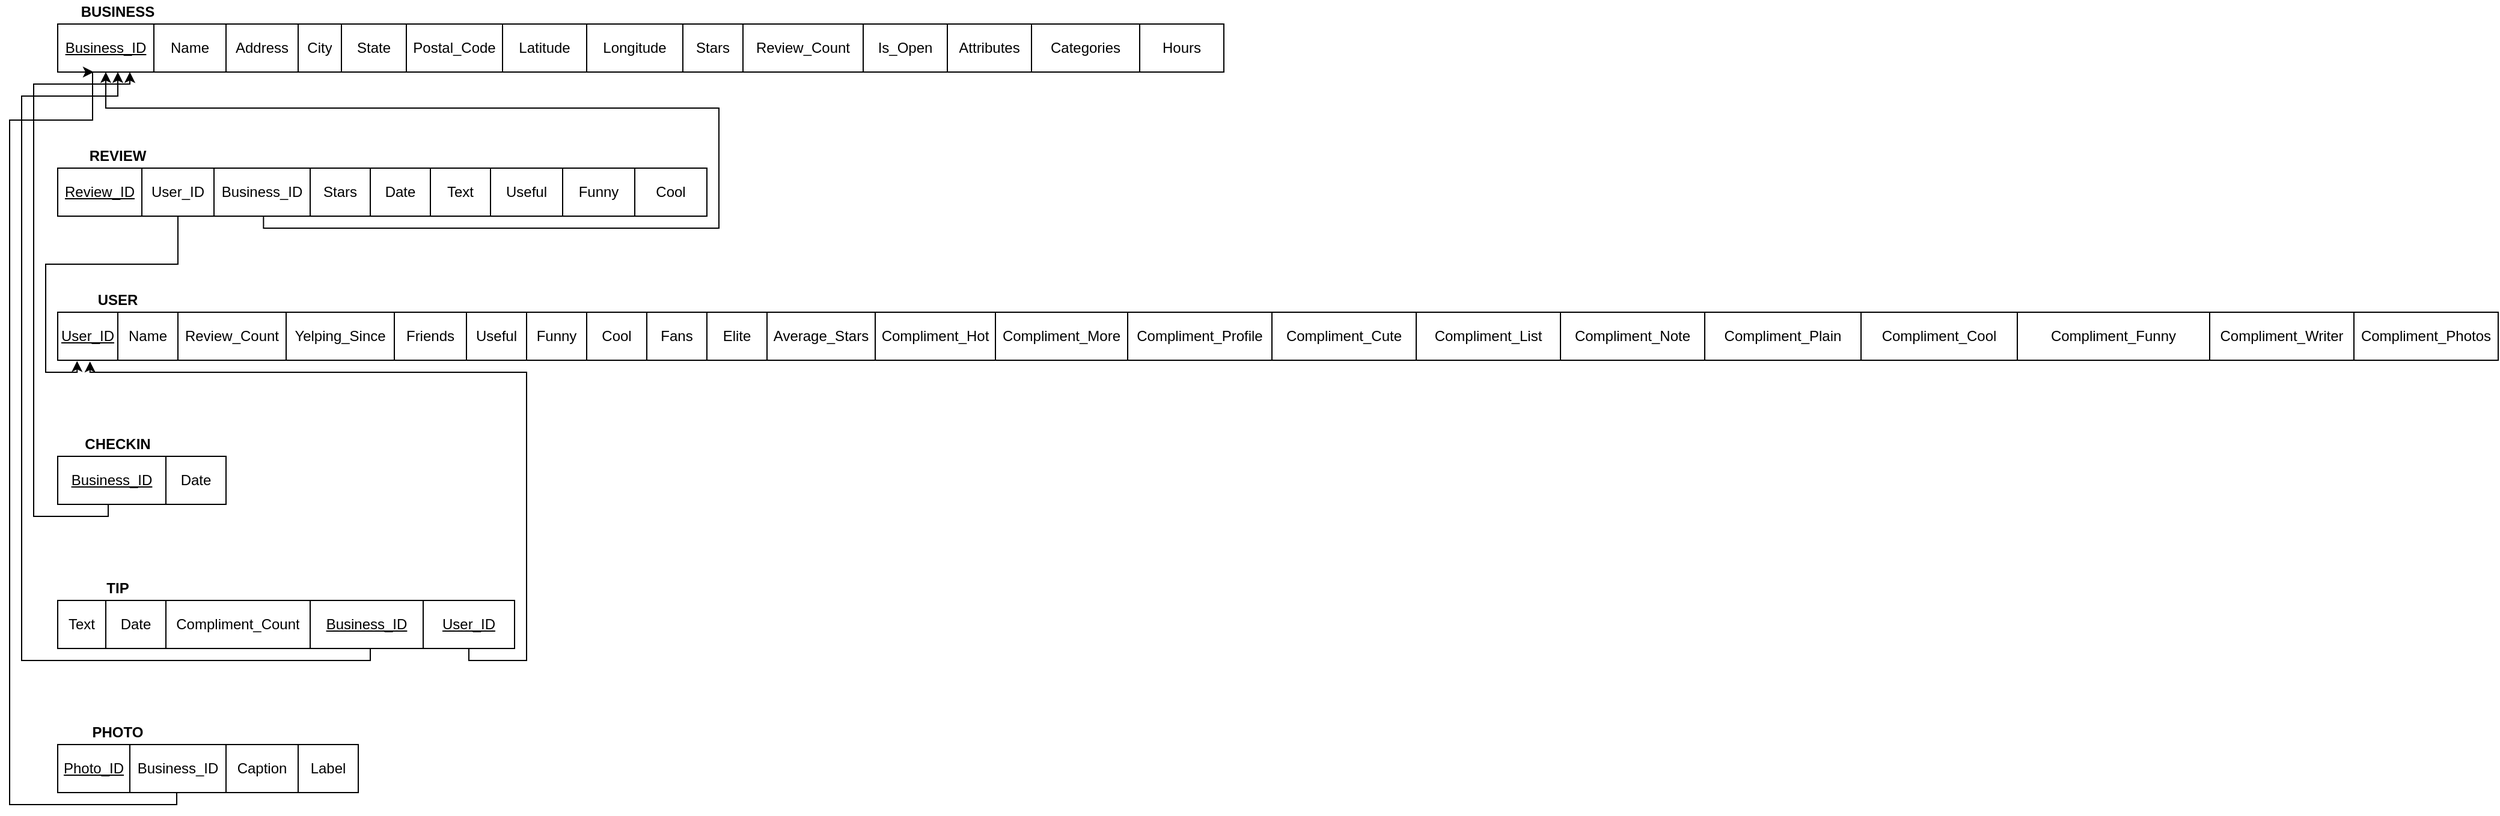 <mxfile version="17.4.5" type="device"><diagram id="R2lEEEUBdFMjLlhIrx00" name="Page-1"><mxGraphModel dx="1021" dy="567" grid="1" gridSize="10" guides="1" tooltips="1" connect="1" arrows="1" fold="1" page="1" pageScale="1" pageWidth="850" pageHeight="1100" math="0" shadow="0" extFonts="Permanent Marker^https://fonts.googleapis.com/css?family=Permanent+Marker"><root><mxCell id="0"/><mxCell id="1" parent="0"/><mxCell id="xkgNO_w2YSWqpj7G3Y11-32" value="" style="shape=table;startSize=0;container=1;collapsible=0;childLayout=tableLayout;" vertex="1" parent="1"><mxGeometry x="50" y="40" width="970" height="40" as="geometry"/></mxCell><mxCell id="xkgNO_w2YSWqpj7G3Y11-33" value="" style="shape=tableRow;horizontal=0;startSize=0;swimlaneHead=0;swimlaneBody=0;top=0;left=0;bottom=0;right=0;collapsible=0;dropTarget=0;fillColor=none;points=[[0,0.5],[1,0.5]];portConstraint=eastwest;" vertex="1" parent="xkgNO_w2YSWqpj7G3Y11-32"><mxGeometry width="970" height="40" as="geometry"/></mxCell><mxCell id="xkgNO_w2YSWqpj7G3Y11-34" value="&lt;u&gt;Business_ID&lt;/u&gt;" style="shape=partialRectangle;html=1;whiteSpace=wrap;connectable=0;overflow=hidden;fillColor=none;top=0;left=0;bottom=0;right=0;pointerEvents=1;" vertex="1" parent="xkgNO_w2YSWqpj7G3Y11-33"><mxGeometry width="80" height="40" as="geometry"><mxRectangle width="80" height="40" as="alternateBounds"/></mxGeometry></mxCell><mxCell id="xkgNO_w2YSWqpj7G3Y11-35" value="Name" style="shape=partialRectangle;html=1;whiteSpace=wrap;connectable=0;overflow=hidden;fillColor=none;top=0;left=0;bottom=0;right=0;pointerEvents=1;" vertex="1" parent="xkgNO_w2YSWqpj7G3Y11-33"><mxGeometry x="80" width="60" height="40" as="geometry"><mxRectangle width="60" height="40" as="alternateBounds"/></mxGeometry></mxCell><mxCell id="xkgNO_w2YSWqpj7G3Y11-36" value="Address" style="shape=partialRectangle;html=1;whiteSpace=wrap;connectable=0;overflow=hidden;fillColor=none;top=0;left=0;bottom=0;right=0;pointerEvents=1;" vertex="1" parent="xkgNO_w2YSWqpj7G3Y11-33"><mxGeometry x="140" width="60" height="40" as="geometry"><mxRectangle width="60" height="40" as="alternateBounds"/></mxGeometry></mxCell><mxCell id="xkgNO_w2YSWqpj7G3Y11-37" value="City" style="shape=partialRectangle;html=1;whiteSpace=wrap;connectable=0;overflow=hidden;fillColor=none;top=0;left=0;bottom=0;right=0;pointerEvents=1;" vertex="1" parent="xkgNO_w2YSWqpj7G3Y11-33"><mxGeometry x="200" width="36" height="40" as="geometry"><mxRectangle width="36" height="40" as="alternateBounds"/></mxGeometry></mxCell><mxCell id="xkgNO_w2YSWqpj7G3Y11-38" value="State" style="shape=partialRectangle;html=1;whiteSpace=wrap;connectable=0;overflow=hidden;fillColor=none;top=0;left=0;bottom=0;right=0;pointerEvents=1;" vertex="1" parent="xkgNO_w2YSWqpj7G3Y11-33"><mxGeometry x="236" width="54" height="40" as="geometry"><mxRectangle width="54" height="40" as="alternateBounds"/></mxGeometry></mxCell><mxCell id="xkgNO_w2YSWqpj7G3Y11-39" value="Postal_Code" style="shape=partialRectangle;html=1;whiteSpace=wrap;connectable=0;overflow=hidden;fillColor=none;top=0;left=0;bottom=0;right=0;pointerEvents=1;" vertex="1" parent="xkgNO_w2YSWqpj7G3Y11-33"><mxGeometry x="290" width="80" height="40" as="geometry"><mxRectangle width="80" height="40" as="alternateBounds"/></mxGeometry></mxCell><mxCell id="xkgNO_w2YSWqpj7G3Y11-40" value="Latitude" style="shape=partialRectangle;html=1;whiteSpace=wrap;connectable=0;overflow=hidden;fillColor=none;top=0;left=0;bottom=0;right=0;pointerEvents=1;" vertex="1" parent="xkgNO_w2YSWqpj7G3Y11-33"><mxGeometry x="370" width="70" height="40" as="geometry"><mxRectangle width="70" height="40" as="alternateBounds"/></mxGeometry></mxCell><mxCell id="xkgNO_w2YSWqpj7G3Y11-41" value="Longitude" style="shape=partialRectangle;html=1;whiteSpace=wrap;connectable=0;overflow=hidden;fillColor=none;top=0;left=0;bottom=0;right=0;pointerEvents=1;" vertex="1" parent="xkgNO_w2YSWqpj7G3Y11-33"><mxGeometry x="440" width="80" height="40" as="geometry"><mxRectangle width="80" height="40" as="alternateBounds"/></mxGeometry></mxCell><mxCell id="xkgNO_w2YSWqpj7G3Y11-42" value="Stars" style="shape=partialRectangle;html=1;whiteSpace=wrap;connectable=0;overflow=hidden;fillColor=none;top=0;left=0;bottom=0;right=0;pointerEvents=1;" vertex="1" parent="xkgNO_w2YSWqpj7G3Y11-33"><mxGeometry x="520" width="50" height="40" as="geometry"><mxRectangle width="50" height="40" as="alternateBounds"/></mxGeometry></mxCell><mxCell id="xkgNO_w2YSWqpj7G3Y11-43" value="Review_Count" style="shape=partialRectangle;html=1;whiteSpace=wrap;connectable=0;overflow=hidden;fillColor=none;top=0;left=0;bottom=0;right=0;pointerEvents=1;" vertex="1" parent="xkgNO_w2YSWqpj7G3Y11-33"><mxGeometry x="570" width="100" height="40" as="geometry"><mxRectangle width="100" height="40" as="alternateBounds"/></mxGeometry></mxCell><mxCell id="xkgNO_w2YSWqpj7G3Y11-44" value="Is_Open" style="shape=partialRectangle;html=1;whiteSpace=wrap;connectable=0;overflow=hidden;fillColor=none;top=0;left=0;bottom=0;right=0;pointerEvents=1;" vertex="1" parent="xkgNO_w2YSWqpj7G3Y11-33"><mxGeometry x="670" width="70" height="40" as="geometry"><mxRectangle width="70" height="40" as="alternateBounds"/></mxGeometry></mxCell><mxCell id="xkgNO_w2YSWqpj7G3Y11-45" value="Attributes" style="shape=partialRectangle;html=1;whiteSpace=wrap;connectable=0;overflow=hidden;fillColor=none;top=0;left=0;bottom=0;right=0;pointerEvents=1;" vertex="1" parent="xkgNO_w2YSWqpj7G3Y11-33"><mxGeometry x="740" width="70" height="40" as="geometry"><mxRectangle width="70" height="40" as="alternateBounds"/></mxGeometry></mxCell><mxCell id="xkgNO_w2YSWqpj7G3Y11-46" value="Categories" style="shape=partialRectangle;html=1;whiteSpace=wrap;connectable=0;overflow=hidden;fillColor=none;top=0;left=0;bottom=0;right=0;pointerEvents=1;" vertex="1" parent="xkgNO_w2YSWqpj7G3Y11-33"><mxGeometry x="810" width="90" height="40" as="geometry"><mxRectangle width="90" height="40" as="alternateBounds"/></mxGeometry></mxCell><mxCell id="xkgNO_w2YSWqpj7G3Y11-47" value="Hours" style="shape=partialRectangle;html=1;whiteSpace=wrap;connectable=0;overflow=hidden;fillColor=none;top=0;left=0;bottom=0;right=0;pointerEvents=1;" vertex="1" parent="xkgNO_w2YSWqpj7G3Y11-33"><mxGeometry x="900" width="70" height="40" as="geometry"><mxRectangle width="70" height="40" as="alternateBounds"/></mxGeometry></mxCell><mxCell id="xkgNO_w2YSWqpj7G3Y11-48" value="&lt;b&gt;BUSINESS&lt;/b&gt;" style="text;html=1;strokeColor=none;fillColor=none;align=center;verticalAlign=middle;whiteSpace=wrap;rounded=0;" vertex="1" parent="1"><mxGeometry x="50" y="20" width="100" height="20" as="geometry"/></mxCell><mxCell id="xkgNO_w2YSWqpj7G3Y11-49" value="&lt;b&gt;REVIEW&lt;/b&gt;" style="text;html=1;strokeColor=none;fillColor=none;align=center;verticalAlign=middle;whiteSpace=wrap;rounded=0;" vertex="1" parent="1"><mxGeometry x="50" y="140" width="100" height="20" as="geometry"/></mxCell><mxCell id="xkgNO_w2YSWqpj7G3Y11-94" value="" style="shape=table;startSize=0;container=1;collapsible=0;childLayout=tableLayout;" vertex="1" parent="1"><mxGeometry x="50" y="160" width="540" height="40" as="geometry"/></mxCell><mxCell id="xkgNO_w2YSWqpj7G3Y11-95" value="" style="shape=tableRow;horizontal=0;startSize=0;swimlaneHead=0;swimlaneBody=0;top=0;left=0;bottom=0;right=0;collapsible=0;dropTarget=0;fillColor=none;points=[[0,0.5],[1,0.5]];portConstraint=eastwest;" vertex="1" parent="xkgNO_w2YSWqpj7G3Y11-94"><mxGeometry width="540" height="40" as="geometry"/></mxCell><mxCell id="xkgNO_w2YSWqpj7G3Y11-96" value="&lt;u&gt;Review_ID&lt;/u&gt;" style="shape=partialRectangle;html=1;whiteSpace=wrap;connectable=0;overflow=hidden;fillColor=none;top=0;left=0;bottom=0;right=0;pointerEvents=1;" vertex="1" parent="xkgNO_w2YSWqpj7G3Y11-95"><mxGeometry width="70" height="40" as="geometry"><mxRectangle width="70" height="40" as="alternateBounds"/></mxGeometry></mxCell><mxCell id="xkgNO_w2YSWqpj7G3Y11-97" value="User_ID" style="shape=partialRectangle;html=1;whiteSpace=wrap;connectable=0;overflow=hidden;fillColor=none;top=0;left=0;bottom=0;right=0;pointerEvents=1;" vertex="1" parent="xkgNO_w2YSWqpj7G3Y11-95"><mxGeometry x="70" width="60" height="40" as="geometry"><mxRectangle width="60" height="40" as="alternateBounds"/></mxGeometry></mxCell><mxCell id="xkgNO_w2YSWqpj7G3Y11-98" value="Business_ID" style="shape=partialRectangle;html=1;whiteSpace=wrap;connectable=0;overflow=hidden;fillColor=none;top=0;left=0;bottom=0;right=0;pointerEvents=1;" vertex="1" parent="xkgNO_w2YSWqpj7G3Y11-95"><mxGeometry x="130" width="80" height="40" as="geometry"><mxRectangle width="80" height="40" as="alternateBounds"/></mxGeometry></mxCell><mxCell id="xkgNO_w2YSWqpj7G3Y11-99" value="Stars" style="shape=partialRectangle;html=1;whiteSpace=wrap;connectable=0;overflow=hidden;fillColor=none;top=0;left=0;bottom=0;right=0;pointerEvents=1;" vertex="1" parent="xkgNO_w2YSWqpj7G3Y11-95"><mxGeometry x="210" width="50" height="40" as="geometry"><mxRectangle width="50" height="40" as="alternateBounds"/></mxGeometry></mxCell><mxCell id="xkgNO_w2YSWqpj7G3Y11-100" value="Date" style="shape=partialRectangle;html=1;whiteSpace=wrap;connectable=0;overflow=hidden;fillColor=none;top=0;left=0;bottom=0;right=0;pointerEvents=1;" vertex="1" parent="xkgNO_w2YSWqpj7G3Y11-95"><mxGeometry x="260" width="50" height="40" as="geometry"><mxRectangle width="50" height="40" as="alternateBounds"/></mxGeometry></mxCell><mxCell id="xkgNO_w2YSWqpj7G3Y11-101" value="Text" style="shape=partialRectangle;html=1;whiteSpace=wrap;connectable=0;overflow=hidden;fillColor=none;top=0;left=0;bottom=0;right=0;pointerEvents=1;" vertex="1" parent="xkgNO_w2YSWqpj7G3Y11-95"><mxGeometry x="310" width="50" height="40" as="geometry"><mxRectangle width="50" height="40" as="alternateBounds"/></mxGeometry></mxCell><mxCell id="xkgNO_w2YSWqpj7G3Y11-102" value="Useful" style="shape=partialRectangle;html=1;whiteSpace=wrap;connectable=0;overflow=hidden;fillColor=none;top=0;left=0;bottom=0;right=0;pointerEvents=1;" vertex="1" parent="xkgNO_w2YSWqpj7G3Y11-95"><mxGeometry x="360" width="60" height="40" as="geometry"><mxRectangle width="60" height="40" as="alternateBounds"/></mxGeometry></mxCell><mxCell id="xkgNO_w2YSWqpj7G3Y11-103" value="Funny" style="shape=partialRectangle;html=1;whiteSpace=wrap;connectable=0;overflow=hidden;fillColor=none;top=0;left=0;bottom=0;right=0;pointerEvents=1;" vertex="1" parent="xkgNO_w2YSWqpj7G3Y11-95"><mxGeometry x="420" width="60" height="40" as="geometry"><mxRectangle width="60" height="40" as="alternateBounds"/></mxGeometry></mxCell><mxCell id="xkgNO_w2YSWqpj7G3Y11-104" value="Cool" style="shape=partialRectangle;html=1;whiteSpace=wrap;connectable=0;overflow=hidden;fillColor=none;top=0;left=0;bottom=0;right=0;pointerEvents=1;" vertex="1" parent="xkgNO_w2YSWqpj7G3Y11-95"><mxGeometry x="480" width="60" height="40" as="geometry"><mxRectangle width="60" height="40" as="alternateBounds"/></mxGeometry></mxCell><mxCell id="xkgNO_w2YSWqpj7G3Y11-105" value="&lt;b&gt;USER&lt;/b&gt;" style="text;html=1;strokeColor=none;fillColor=none;align=center;verticalAlign=middle;whiteSpace=wrap;rounded=0;" vertex="1" parent="1"><mxGeometry x="50" y="260" width="100" height="20" as="geometry"/></mxCell><mxCell id="xkgNO_w2YSWqpj7G3Y11-106" value="" style="shape=table;startSize=0;container=1;collapsible=0;childLayout=tableLayout;" vertex="1" parent="1"><mxGeometry x="50" y="280" width="1790" height="40" as="geometry"/></mxCell><mxCell id="xkgNO_w2YSWqpj7G3Y11-107" value="" style="shape=tableRow;horizontal=0;startSize=0;swimlaneHead=0;swimlaneBody=0;top=0;left=0;bottom=0;right=0;collapsible=0;dropTarget=0;fillColor=none;points=[[0,0.5],[1,0.5]];portConstraint=eastwest;" vertex="1" parent="xkgNO_w2YSWqpj7G3Y11-106"><mxGeometry width="1790" height="40" as="geometry"/></mxCell><mxCell id="xkgNO_w2YSWqpj7G3Y11-108" value="&lt;u&gt;User_ID&lt;/u&gt;" style="shape=partialRectangle;html=1;whiteSpace=wrap;connectable=0;overflow=hidden;fillColor=none;top=0;left=0;bottom=0;right=0;pointerEvents=1;" vertex="1" parent="xkgNO_w2YSWqpj7G3Y11-107"><mxGeometry width="50" height="40" as="geometry"><mxRectangle width="50" height="40" as="alternateBounds"/></mxGeometry></mxCell><mxCell id="xkgNO_w2YSWqpj7G3Y11-109" value="Name" style="shape=partialRectangle;html=1;whiteSpace=wrap;connectable=0;overflow=hidden;fillColor=none;top=0;left=0;bottom=0;right=0;pointerEvents=1;" vertex="1" parent="xkgNO_w2YSWqpj7G3Y11-107"><mxGeometry x="50" width="50" height="40" as="geometry"><mxRectangle width="50" height="40" as="alternateBounds"/></mxGeometry></mxCell><mxCell id="xkgNO_w2YSWqpj7G3Y11-110" value="Review_Count" style="shape=partialRectangle;html=1;whiteSpace=wrap;connectable=0;overflow=hidden;fillColor=none;top=0;left=0;bottom=0;right=0;pointerEvents=1;" vertex="1" parent="xkgNO_w2YSWqpj7G3Y11-107"><mxGeometry x="100" width="90" height="40" as="geometry"><mxRectangle width="90" height="40" as="alternateBounds"/></mxGeometry></mxCell><mxCell id="xkgNO_w2YSWqpj7G3Y11-111" value="Yelping_Since" style="shape=partialRectangle;html=1;whiteSpace=wrap;connectable=0;overflow=hidden;fillColor=none;top=0;left=0;bottom=0;right=0;pointerEvents=1;" vertex="1" parent="xkgNO_w2YSWqpj7G3Y11-107"><mxGeometry x="190" width="90" height="40" as="geometry"><mxRectangle width="90" height="40" as="alternateBounds"/></mxGeometry></mxCell><mxCell id="xkgNO_w2YSWqpj7G3Y11-112" value="Friends" style="shape=partialRectangle;html=1;whiteSpace=wrap;connectable=0;overflow=hidden;fillColor=none;top=0;left=0;bottom=0;right=0;pointerEvents=1;" vertex="1" parent="xkgNO_w2YSWqpj7G3Y11-107"><mxGeometry x="280" width="60" height="40" as="geometry"><mxRectangle width="60" height="40" as="alternateBounds"/></mxGeometry></mxCell><mxCell id="xkgNO_w2YSWqpj7G3Y11-113" value="Useful" style="shape=partialRectangle;html=1;whiteSpace=wrap;connectable=0;overflow=hidden;fillColor=none;top=0;left=0;bottom=0;right=0;pointerEvents=1;" vertex="1" parent="xkgNO_w2YSWqpj7G3Y11-107"><mxGeometry x="340" width="50" height="40" as="geometry"><mxRectangle width="50" height="40" as="alternateBounds"/></mxGeometry></mxCell><mxCell id="xkgNO_w2YSWqpj7G3Y11-114" value="Funny" style="shape=partialRectangle;html=1;whiteSpace=wrap;connectable=0;overflow=hidden;fillColor=none;top=0;left=0;bottom=0;right=0;pointerEvents=1;" vertex="1" parent="xkgNO_w2YSWqpj7G3Y11-107"><mxGeometry x="390" width="50" height="40" as="geometry"><mxRectangle width="50" height="40" as="alternateBounds"/></mxGeometry></mxCell><mxCell id="xkgNO_w2YSWqpj7G3Y11-115" value="Cool" style="shape=partialRectangle;html=1;whiteSpace=wrap;connectable=0;overflow=hidden;fillColor=none;top=0;left=0;bottom=0;right=0;pointerEvents=1;" vertex="1" parent="xkgNO_w2YSWqpj7G3Y11-107"><mxGeometry x="440" width="50" height="40" as="geometry"><mxRectangle width="50" height="40" as="alternateBounds"/></mxGeometry></mxCell><mxCell id="xkgNO_w2YSWqpj7G3Y11-116" value="Fans" style="shape=partialRectangle;html=1;whiteSpace=wrap;connectable=0;overflow=hidden;fillColor=none;top=0;left=0;bottom=0;right=0;pointerEvents=1;" vertex="1" parent="xkgNO_w2YSWqpj7G3Y11-107"><mxGeometry x="490" width="50" height="40" as="geometry"><mxRectangle width="50" height="40" as="alternateBounds"/></mxGeometry></mxCell><mxCell id="xkgNO_w2YSWqpj7G3Y11-117" value="Elite" style="shape=partialRectangle;html=1;whiteSpace=wrap;connectable=0;overflow=hidden;fillColor=none;top=0;left=0;bottom=0;right=0;pointerEvents=1;" vertex="1" parent="xkgNO_w2YSWqpj7G3Y11-107"><mxGeometry x="540" width="50" height="40" as="geometry"><mxRectangle width="50" height="40" as="alternateBounds"/></mxGeometry></mxCell><mxCell id="xkgNO_w2YSWqpj7G3Y11-118" value="Average_Stars" style="shape=partialRectangle;html=1;whiteSpace=wrap;connectable=0;overflow=hidden;fillColor=none;top=0;left=0;bottom=0;right=0;pointerEvents=1;" vertex="1" parent="xkgNO_w2YSWqpj7G3Y11-107"><mxGeometry x="590" width="90" height="40" as="geometry"><mxRectangle width="90" height="40" as="alternateBounds"/></mxGeometry></mxCell><mxCell id="xkgNO_w2YSWqpj7G3Y11-119" value="Compliment_Hot" style="shape=partialRectangle;html=1;whiteSpace=wrap;connectable=0;overflow=hidden;fillColor=none;top=0;left=0;bottom=0;right=0;pointerEvents=1;" vertex="1" parent="xkgNO_w2YSWqpj7G3Y11-107"><mxGeometry x="680" width="100" height="40" as="geometry"><mxRectangle width="100" height="40" as="alternateBounds"/></mxGeometry></mxCell><mxCell id="xkgNO_w2YSWqpj7G3Y11-120" value="Compliment_More" style="shape=partialRectangle;html=1;whiteSpace=wrap;connectable=0;overflow=hidden;fillColor=none;top=0;left=0;bottom=0;right=0;pointerEvents=1;" vertex="1" parent="xkgNO_w2YSWqpj7G3Y11-107"><mxGeometry x="780" width="110" height="40" as="geometry"><mxRectangle width="110" height="40" as="alternateBounds"/></mxGeometry></mxCell><mxCell id="xkgNO_w2YSWqpj7G3Y11-121" value="Compliment_Profile" style="shape=partialRectangle;html=1;whiteSpace=wrap;connectable=0;overflow=hidden;fillColor=none;top=0;left=0;bottom=0;right=0;pointerEvents=1;" vertex="1" parent="xkgNO_w2YSWqpj7G3Y11-107"><mxGeometry x="890" width="120" height="40" as="geometry"><mxRectangle width="120" height="40" as="alternateBounds"/></mxGeometry></mxCell><mxCell id="xkgNO_w2YSWqpj7G3Y11-122" value="Compliment_Cute" style="shape=partialRectangle;html=1;whiteSpace=wrap;connectable=0;overflow=hidden;fillColor=none;top=0;left=0;bottom=0;right=0;pointerEvents=1;" vertex="1" parent="xkgNO_w2YSWqpj7G3Y11-107"><mxGeometry x="1010" width="120" height="40" as="geometry"><mxRectangle width="120" height="40" as="alternateBounds"/></mxGeometry></mxCell><mxCell id="xkgNO_w2YSWqpj7G3Y11-123" value="Compliment_List" style="shape=partialRectangle;html=1;whiteSpace=wrap;connectable=0;overflow=hidden;fillColor=none;top=0;left=0;bottom=0;right=0;pointerEvents=1;" vertex="1" parent="xkgNO_w2YSWqpj7G3Y11-107"><mxGeometry x="1130" width="120" height="40" as="geometry"><mxRectangle width="120" height="40" as="alternateBounds"/></mxGeometry></mxCell><mxCell id="xkgNO_w2YSWqpj7G3Y11-124" value="Compliment_Note" style="shape=partialRectangle;html=1;whiteSpace=wrap;connectable=0;overflow=hidden;fillColor=none;top=0;left=0;bottom=0;right=0;pointerEvents=1;" vertex="1" parent="xkgNO_w2YSWqpj7G3Y11-107"><mxGeometry x="1250" width="120" height="40" as="geometry"><mxRectangle width="120" height="40" as="alternateBounds"/></mxGeometry></mxCell><mxCell id="xkgNO_w2YSWqpj7G3Y11-125" value="Compliment_Plain" style="shape=partialRectangle;html=1;whiteSpace=wrap;connectable=0;overflow=hidden;fillColor=none;top=0;left=0;bottom=0;right=0;pointerEvents=1;" vertex="1" parent="xkgNO_w2YSWqpj7G3Y11-107"><mxGeometry x="1370" width="130" height="40" as="geometry"><mxRectangle width="130" height="40" as="alternateBounds"/></mxGeometry></mxCell><mxCell id="xkgNO_w2YSWqpj7G3Y11-126" value="Compliment_Cool" style="shape=partialRectangle;html=1;whiteSpace=wrap;connectable=0;overflow=hidden;fillColor=none;top=0;left=0;bottom=0;right=0;pointerEvents=1;" vertex="1" parent="xkgNO_w2YSWqpj7G3Y11-107"><mxGeometry x="1500" width="130" height="40" as="geometry"><mxRectangle width="130" height="40" as="alternateBounds"/></mxGeometry></mxCell><mxCell id="xkgNO_w2YSWqpj7G3Y11-127" value="Compliment_Funny" style="shape=partialRectangle;html=1;whiteSpace=wrap;connectable=0;overflow=hidden;fillColor=none;top=0;left=0;bottom=0;right=0;pointerEvents=1;" vertex="1" parent="xkgNO_w2YSWqpj7G3Y11-107"><mxGeometry x="1630" width="160" height="40" as="geometry"><mxRectangle width="160" height="40" as="alternateBounds"/></mxGeometry></mxCell><mxCell id="xkgNO_w2YSWqpj7G3Y11-128" value="" style="shape=table;startSize=0;container=1;collapsible=0;childLayout=tableLayout;" vertex="1" parent="1"><mxGeometry x="1840" y="280" width="240" height="40" as="geometry"/></mxCell><mxCell id="xkgNO_w2YSWqpj7G3Y11-129" value="" style="shape=tableRow;horizontal=0;startSize=0;swimlaneHead=0;swimlaneBody=0;top=0;left=0;bottom=0;right=0;collapsible=0;dropTarget=0;fillColor=none;points=[[0,0.5],[1,0.5]];portConstraint=eastwest;" vertex="1" parent="xkgNO_w2YSWqpj7G3Y11-128"><mxGeometry width="240" height="40" as="geometry"/></mxCell><mxCell id="xkgNO_w2YSWqpj7G3Y11-130" value="Compliment_Writer" style="shape=partialRectangle;html=1;whiteSpace=wrap;connectable=0;overflow=hidden;fillColor=none;top=0;left=0;bottom=0;right=0;pointerEvents=1;" vertex="1" parent="xkgNO_w2YSWqpj7G3Y11-129"><mxGeometry width="120" height="40" as="geometry"><mxRectangle width="120" height="40" as="alternateBounds"/></mxGeometry></mxCell><mxCell id="xkgNO_w2YSWqpj7G3Y11-131" value="Compliment_Photos" style="shape=partialRectangle;html=1;whiteSpace=wrap;connectable=0;overflow=hidden;fillColor=none;top=0;left=0;bottom=0;right=0;pointerEvents=1;" vertex="1" parent="xkgNO_w2YSWqpj7G3Y11-129"><mxGeometry x="120" width="120" height="40" as="geometry"><mxRectangle width="120" height="40" as="alternateBounds"/></mxGeometry></mxCell><mxCell id="xkgNO_w2YSWqpj7G3Y11-132" value="&lt;b&gt;CHECKIN&lt;/b&gt;" style="text;html=1;strokeColor=none;fillColor=none;align=center;verticalAlign=middle;whiteSpace=wrap;rounded=0;" vertex="1" parent="1"><mxGeometry x="50" y="380" width="100" height="20" as="geometry"/></mxCell><mxCell id="xkgNO_w2YSWqpj7G3Y11-133" value="" style="shape=table;startSize=0;container=1;collapsible=0;childLayout=tableLayout;" vertex="1" parent="1"><mxGeometry x="50" y="400" width="140" height="40" as="geometry"/></mxCell><mxCell id="xkgNO_w2YSWqpj7G3Y11-134" value="" style="shape=tableRow;horizontal=0;startSize=0;swimlaneHead=0;swimlaneBody=0;top=0;left=0;bottom=0;right=0;collapsible=0;dropTarget=0;fillColor=none;points=[[0,0.5],[1,0.5]];portConstraint=eastwest;" vertex="1" parent="xkgNO_w2YSWqpj7G3Y11-133"><mxGeometry width="140" height="40" as="geometry"/></mxCell><mxCell id="xkgNO_w2YSWqpj7G3Y11-135" value="&lt;u&gt;Business_ID&lt;/u&gt;" style="shape=partialRectangle;html=1;whiteSpace=wrap;connectable=0;overflow=hidden;fillColor=none;top=0;left=0;bottom=0;right=0;pointerEvents=1;" vertex="1" parent="xkgNO_w2YSWqpj7G3Y11-134"><mxGeometry width="90" height="40" as="geometry"><mxRectangle width="90" height="40" as="alternateBounds"/></mxGeometry></mxCell><mxCell id="xkgNO_w2YSWqpj7G3Y11-136" value="Date" style="shape=partialRectangle;html=1;whiteSpace=wrap;connectable=0;overflow=hidden;fillColor=none;top=0;left=0;bottom=0;right=0;pointerEvents=1;" vertex="1" parent="xkgNO_w2YSWqpj7G3Y11-134"><mxGeometry x="90" width="50" height="40" as="geometry"><mxRectangle width="50" height="40" as="alternateBounds"/></mxGeometry></mxCell><mxCell id="xkgNO_w2YSWqpj7G3Y11-137" value="&lt;b&gt;TIP&lt;/b&gt;" style="text;html=1;strokeColor=none;fillColor=none;align=center;verticalAlign=middle;whiteSpace=wrap;rounded=0;" vertex="1" parent="1"><mxGeometry x="50" y="500" width="100" height="20" as="geometry"/></mxCell><mxCell id="xkgNO_w2YSWqpj7G3Y11-138" value="" style="shape=table;startSize=0;container=1;collapsible=0;childLayout=tableLayout;" vertex="1" parent="1"><mxGeometry x="50" y="520" width="380" height="40" as="geometry"/></mxCell><mxCell id="xkgNO_w2YSWqpj7G3Y11-139" value="" style="shape=tableRow;horizontal=0;startSize=0;swimlaneHead=0;swimlaneBody=0;top=0;left=0;bottom=0;right=0;collapsible=0;dropTarget=0;fillColor=none;points=[[0,0.5],[1,0.5]];portConstraint=eastwest;" vertex="1" parent="xkgNO_w2YSWqpj7G3Y11-138"><mxGeometry width="380" height="40" as="geometry"/></mxCell><mxCell id="xkgNO_w2YSWqpj7G3Y11-140" value="Text" style="shape=partialRectangle;html=1;whiteSpace=wrap;connectable=0;overflow=hidden;fillColor=none;top=0;left=0;bottom=0;right=0;pointerEvents=1;" vertex="1" parent="xkgNO_w2YSWqpj7G3Y11-139"><mxGeometry width="40" height="40" as="geometry"><mxRectangle width="40" height="40" as="alternateBounds"/></mxGeometry></mxCell><mxCell id="xkgNO_w2YSWqpj7G3Y11-141" value="Date" style="shape=partialRectangle;html=1;whiteSpace=wrap;connectable=0;overflow=hidden;fillColor=none;top=0;left=0;bottom=0;right=0;pointerEvents=1;" vertex="1" parent="xkgNO_w2YSWqpj7G3Y11-139"><mxGeometry x="40" width="50" height="40" as="geometry"><mxRectangle width="50" height="40" as="alternateBounds"/></mxGeometry></mxCell><mxCell id="xkgNO_w2YSWqpj7G3Y11-142" value="Compliment_Count" style="shape=partialRectangle;html=1;whiteSpace=wrap;connectable=0;overflow=hidden;fillColor=none;top=0;left=0;bottom=0;right=0;pointerEvents=1;" vertex="1" parent="xkgNO_w2YSWqpj7G3Y11-139"><mxGeometry x="90" width="120" height="40" as="geometry"><mxRectangle width="120" height="40" as="alternateBounds"/></mxGeometry></mxCell><mxCell id="xkgNO_w2YSWqpj7G3Y11-143" value="&lt;u&gt;Business_ID&lt;/u&gt;" style="shape=partialRectangle;html=1;whiteSpace=wrap;connectable=0;overflow=hidden;fillColor=none;top=0;left=0;bottom=0;right=0;pointerEvents=1;" vertex="1" parent="xkgNO_w2YSWqpj7G3Y11-139"><mxGeometry x="210" width="94" height="40" as="geometry"><mxRectangle width="94" height="40" as="alternateBounds"/></mxGeometry></mxCell><mxCell id="xkgNO_w2YSWqpj7G3Y11-144" value="&lt;u&gt;User_ID&lt;/u&gt;" style="shape=partialRectangle;html=1;whiteSpace=wrap;connectable=0;overflow=hidden;fillColor=none;top=0;left=0;bottom=0;right=0;pointerEvents=1;" vertex="1" parent="xkgNO_w2YSWqpj7G3Y11-139"><mxGeometry x="304" width="76" height="40" as="geometry"><mxRectangle width="76" height="40" as="alternateBounds"/></mxGeometry></mxCell><mxCell id="xkgNO_w2YSWqpj7G3Y11-145" value="&lt;b&gt;PHOTO&lt;/b&gt;" style="text;html=1;strokeColor=none;fillColor=none;align=center;verticalAlign=middle;whiteSpace=wrap;rounded=0;" vertex="1" parent="1"><mxGeometry x="50" y="620" width="100" height="20" as="geometry"/></mxCell><mxCell id="xkgNO_w2YSWqpj7G3Y11-146" value="" style="shape=table;startSize=0;container=1;collapsible=0;childLayout=tableLayout;" vertex="1" parent="1"><mxGeometry x="50" y="640" width="250" height="40" as="geometry"/></mxCell><mxCell id="xkgNO_w2YSWqpj7G3Y11-147" value="" style="shape=tableRow;horizontal=0;startSize=0;swimlaneHead=0;swimlaneBody=0;top=0;left=0;bottom=0;right=0;collapsible=0;dropTarget=0;fillColor=none;points=[[0,0.5],[1,0.5]];portConstraint=eastwest;" vertex="1" parent="xkgNO_w2YSWqpj7G3Y11-146"><mxGeometry width="250" height="40" as="geometry"/></mxCell><mxCell id="xkgNO_w2YSWqpj7G3Y11-148" value="&lt;u&gt;Photo_ID&lt;/u&gt;" style="shape=partialRectangle;html=1;whiteSpace=wrap;connectable=0;overflow=hidden;fillColor=none;top=0;left=0;bottom=0;right=0;pointerEvents=1;" vertex="1" parent="xkgNO_w2YSWqpj7G3Y11-147"><mxGeometry width="60" height="40" as="geometry"><mxRectangle width="60" height="40" as="alternateBounds"/></mxGeometry></mxCell><mxCell id="xkgNO_w2YSWqpj7G3Y11-149" value="Business_ID" style="shape=partialRectangle;html=1;whiteSpace=wrap;connectable=0;overflow=hidden;fillColor=none;top=0;left=0;bottom=0;right=0;pointerEvents=1;" vertex="1" parent="xkgNO_w2YSWqpj7G3Y11-147"><mxGeometry x="60" width="80" height="40" as="geometry"><mxRectangle width="80" height="40" as="alternateBounds"/></mxGeometry></mxCell><mxCell id="xkgNO_w2YSWqpj7G3Y11-150" value="Caption" style="shape=partialRectangle;html=1;whiteSpace=wrap;connectable=0;overflow=hidden;fillColor=none;top=0;left=0;bottom=0;right=0;pointerEvents=1;" vertex="1" parent="xkgNO_w2YSWqpj7G3Y11-147"><mxGeometry x="140" width="60" height="40" as="geometry"><mxRectangle width="60" height="40" as="alternateBounds"/></mxGeometry></mxCell><mxCell id="xkgNO_w2YSWqpj7G3Y11-151" value="Label" style="shape=partialRectangle;html=1;whiteSpace=wrap;connectable=0;overflow=hidden;fillColor=none;top=0;left=0;bottom=0;right=0;pointerEvents=1;" vertex="1" parent="xkgNO_w2YSWqpj7G3Y11-147"><mxGeometry x="200" width="50" height="40" as="geometry"><mxRectangle width="50" height="40" as="alternateBounds"/></mxGeometry></mxCell><mxCell id="xkgNO_w2YSWqpj7G3Y11-153" value="" style="endArrow=classic;html=1;rounded=0;exitX=0.3;exitY=1;exitDx=0;exitDy=0;exitPerimeter=0;edgeStyle=orthogonalEdgeStyle;" edge="1" parent="1" source="xkgNO_w2YSWqpj7G3Y11-134"><mxGeometry width="50" height="50" relative="1" as="geometry"><mxPoint x="210" y="450" as="sourcePoint"/><mxPoint x="110" y="80" as="targetPoint"/><Array as="points"><mxPoint x="92" y="450"/><mxPoint x="30" y="450"/><mxPoint x="30" y="90"/><mxPoint x="110" y="90"/></Array></mxGeometry></mxCell><mxCell id="xkgNO_w2YSWqpj7G3Y11-154" value="" style="endArrow=classic;html=1;rounded=0;edgeStyle=orthogonalEdgeStyle;" edge="1" parent="1" source="xkgNO_w2YSWqpj7G3Y11-139"><mxGeometry width="50" height="50" relative="1" as="geometry"><mxPoint x="92" y="581" as="sourcePoint"/><mxPoint x="100" y="80" as="targetPoint"/><Array as="points"><mxPoint x="310" y="570"/><mxPoint x="20" y="570"/><mxPoint x="20" y="100"/><mxPoint x="100" y="100"/><mxPoint x="100" y="80"/></Array></mxGeometry></mxCell><mxCell id="xkgNO_w2YSWqpj7G3Y11-156" value="" style="endArrow=classic;html=1;rounded=0;exitX=0.9;exitY=1;exitDx=0;exitDy=0;exitPerimeter=0;edgeStyle=orthogonalEdgeStyle;entryX=0.015;entryY=1.025;entryDx=0;entryDy=0;entryPerimeter=0;" edge="1" parent="1" source="xkgNO_w2YSWqpj7G3Y11-139" target="xkgNO_w2YSWqpj7G3Y11-107"><mxGeometry width="50" height="50" relative="1" as="geometry"><mxPoint x="260" y="440" as="sourcePoint"/><mxPoint x="410" y="630" as="targetPoint"/><Array as="points"><mxPoint x="392" y="570"/><mxPoint x="440" y="570"/><mxPoint x="440" y="330"/><mxPoint x="77" y="330"/></Array></mxGeometry></mxCell><mxCell id="xkgNO_w2YSWqpj7G3Y11-157" value="" style="endArrow=classic;html=1;rounded=0;edgeStyle=orthogonalEdgeStyle;entryX=0.009;entryY=1.015;entryDx=0;entryDy=0;entryPerimeter=0;" edge="1" parent="1" target="xkgNO_w2YSWqpj7G3Y11-107"><mxGeometry width="50" height="50" relative="1" as="geometry"><mxPoint x="150" y="200" as="sourcePoint"/><mxPoint x="40" y="350" as="targetPoint"/><Array as="points"><mxPoint x="150" y="240"/><mxPoint x="40" y="240"/><mxPoint x="40" y="330"/><mxPoint x="66" y="330"/></Array></mxGeometry></mxCell><mxCell id="xkgNO_w2YSWqpj7G3Y11-158" value="" style="endArrow=classic;html=1;rounded=0;exitX=0.317;exitY=1.003;exitDx=0;exitDy=0;exitPerimeter=0;edgeStyle=orthogonalEdgeStyle;" edge="1" parent="1" source="xkgNO_w2YSWqpj7G3Y11-95"><mxGeometry width="50" height="50" relative="1" as="geometry"><mxPoint x="300" y="280" as="sourcePoint"/><mxPoint x="90" y="80" as="targetPoint"/><Array as="points"><mxPoint x="221" y="210"/><mxPoint x="600" y="210"/><mxPoint x="600" y="110"/><mxPoint x="90" y="110"/></Array></mxGeometry></mxCell><mxCell id="xkgNO_w2YSWqpj7G3Y11-159" value="" style="endArrow=classic;html=1;rounded=0;edgeStyle=orthogonalEdgeStyle;exitX=0.396;exitY=1.003;exitDx=0;exitDy=0;exitPerimeter=0;" edge="1" parent="1" source="xkgNO_w2YSWqpj7G3Y11-147"><mxGeometry width="50" height="50" relative="1" as="geometry"><mxPoint x="150" y="700" as="sourcePoint"/><mxPoint x="80" y="80" as="targetPoint"/><Array as="points"><mxPoint x="149" y="690"/><mxPoint x="10.0" y="690"/><mxPoint x="10.0" y="120"/><mxPoint x="79" y="120"/><mxPoint x="79" y="80"/></Array></mxGeometry></mxCell></root></mxGraphModel></diagram></mxfile>